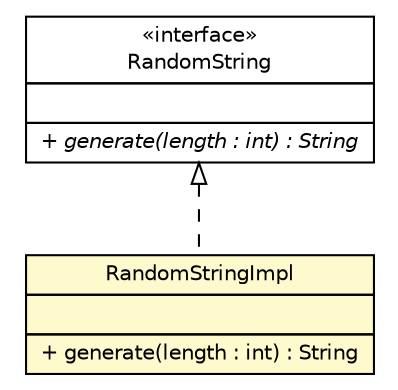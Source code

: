 #!/usr/local/bin/dot
#
# Class diagram 
# Generated by UMLGraph version R5_6-24-gf6e263 (http://www.umlgraph.org/)
#

digraph G {
	edge [fontname="Helvetica",fontsize=10,labelfontname="Helvetica",labelfontsize=10];
	node [fontname="Helvetica",fontsize=10,shape=plaintext];
	nodesep=0.25;
	ranksep=0.5;
	// com.yirendai.oss.lib.common.crypto.RandomString
	c5094 [label=<<table title="com.yirendai.oss.lib.common.crypto.RandomString" border="0" cellborder="1" cellspacing="0" cellpadding="2" port="p" href="./RandomString.html">
		<tr><td><table border="0" cellspacing="0" cellpadding="1">
<tr><td align="center" balign="center"> &#171;interface&#187; </td></tr>
<tr><td align="center" balign="center"> RandomString </td></tr>
		</table></td></tr>
		<tr><td><table border="0" cellspacing="0" cellpadding="1">
<tr><td align="left" balign="left">  </td></tr>
		</table></td></tr>
		<tr><td><table border="0" cellspacing="0" cellpadding="1">
<tr><td align="left" balign="left"><font face="Helvetica-Oblique" point-size="10.0"> + generate(length : int) : String </font></td></tr>
		</table></td></tr>
		</table>>, URL="./RandomString.html", fontname="Helvetica", fontcolor="black", fontsize=10.0];
	// com.yirendai.oss.lib.common.crypto.RandomString.RandomStringImpl
	c5096 [label=<<table title="com.yirendai.oss.lib.common.crypto.RandomString.RandomStringImpl" border="0" cellborder="1" cellspacing="0" cellpadding="2" port="p" bgcolor="lemonChiffon" href="./RandomString.RandomStringImpl.html">
		<tr><td><table border="0" cellspacing="0" cellpadding="1">
<tr><td align="center" balign="center"> RandomStringImpl </td></tr>
		</table></td></tr>
		<tr><td><table border="0" cellspacing="0" cellpadding="1">
<tr><td align="left" balign="left">  </td></tr>
		</table></td></tr>
		<tr><td><table border="0" cellspacing="0" cellpadding="1">
<tr><td align="left" balign="left"> + generate(length : int) : String </td></tr>
		</table></td></tr>
		</table>>, URL="./RandomString.RandomStringImpl.html", fontname="Helvetica", fontcolor="black", fontsize=10.0];
	//com.yirendai.oss.lib.common.crypto.RandomString.RandomStringImpl implements com.yirendai.oss.lib.common.crypto.RandomString
	c5094:p -> c5096:p [dir=back,arrowtail=empty,style=dashed];
}

